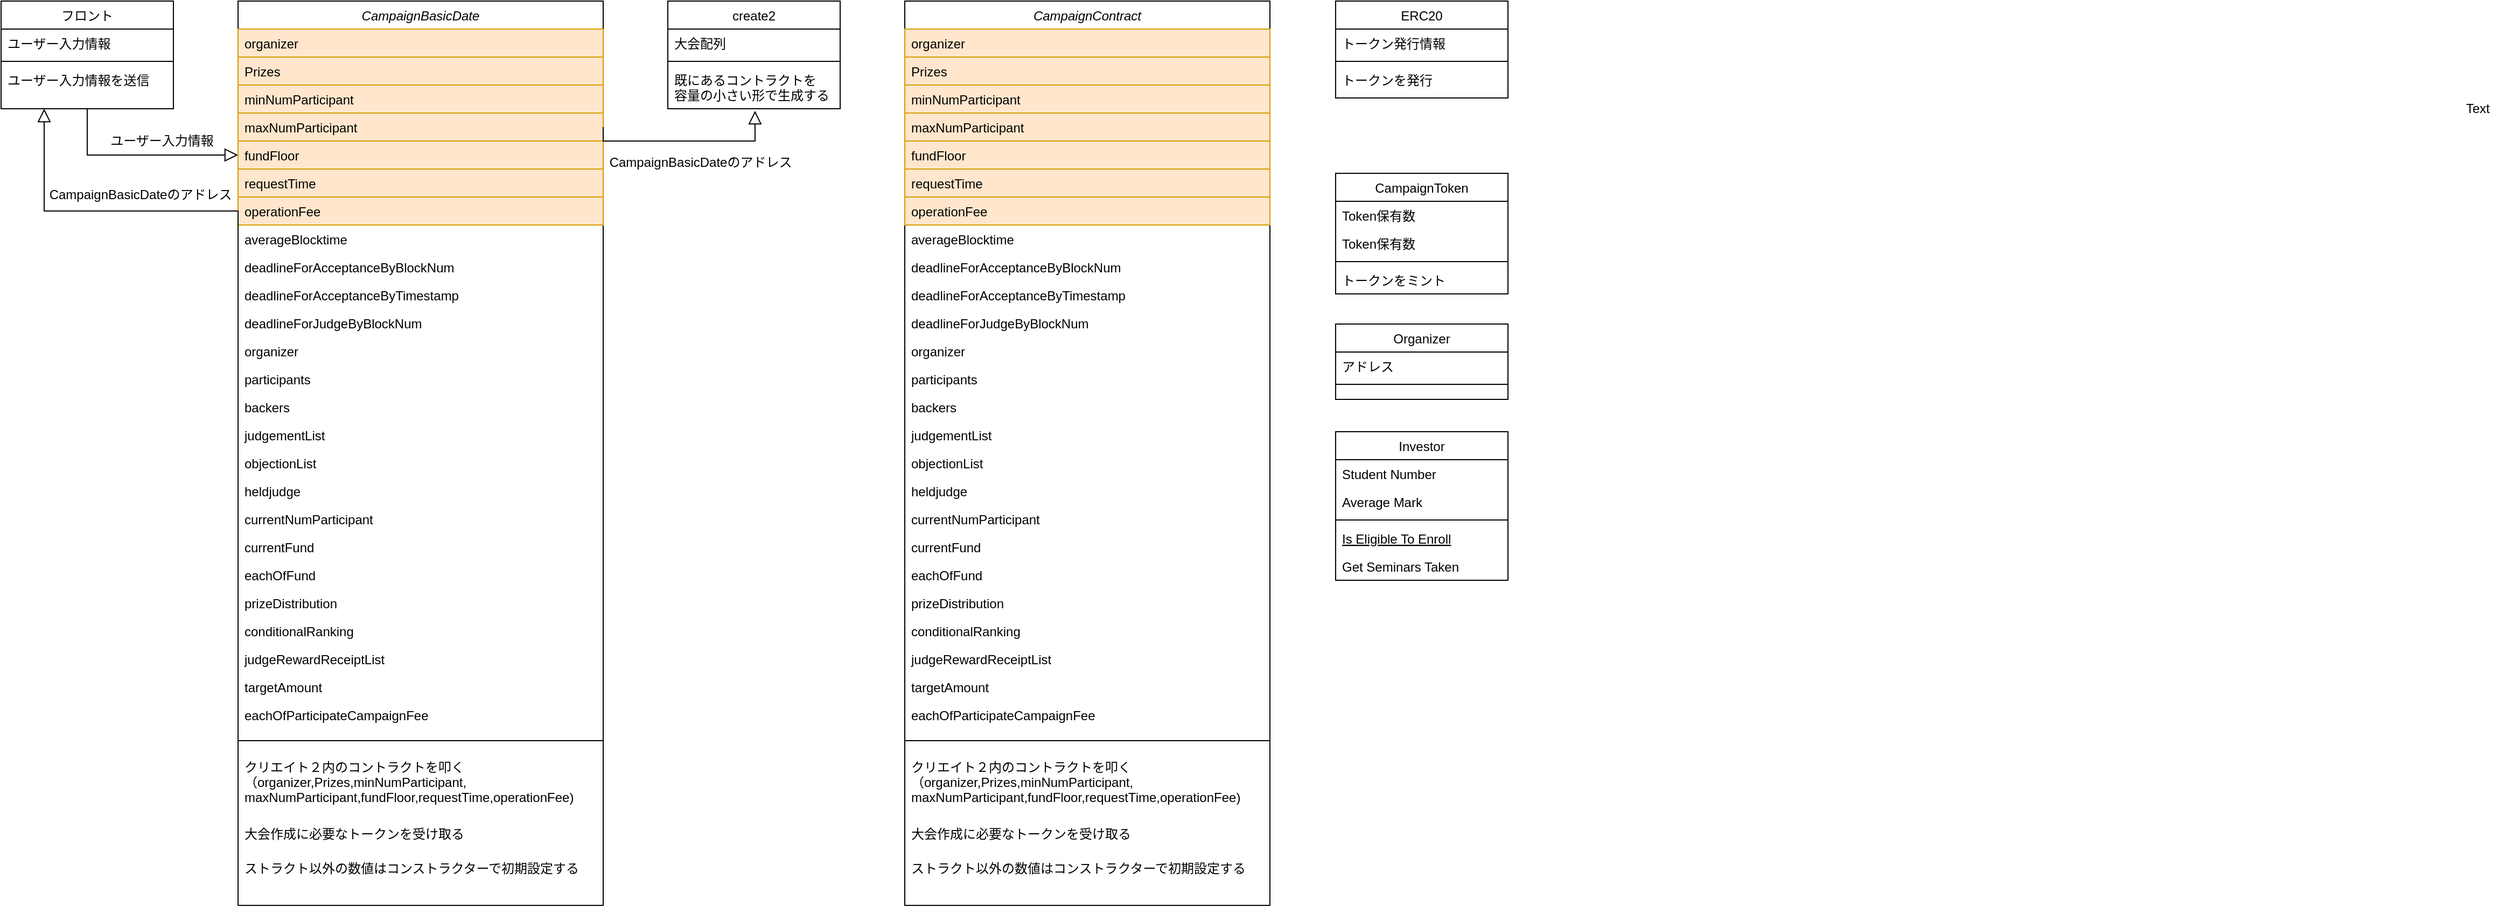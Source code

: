 <mxfile version="16.0.0" type="github">
  <diagram id="C5RBs43oDa-KdzZeNtuy" name="Page-1">
    <mxGraphModel dx="1106" dy="614" grid="1" gridSize="10" guides="1" tooltips="1" connect="1" arrows="1" fold="1" page="1" pageScale="1" pageWidth="1169" pageHeight="1654" math="0" shadow="0">
      <root>
        <mxCell id="WIyWlLk6GJQsqaUBKTNV-0" />
        <mxCell id="WIyWlLk6GJQsqaUBKTNV-1" parent="WIyWlLk6GJQsqaUBKTNV-0" />
        <mxCell id="zkfFHV4jXpPFQw0GAbJ--0" value="CampaignBasicDate" style="swimlane;fontStyle=2;align=center;verticalAlign=top;childLayout=stackLayout;horizontal=1;startSize=26;horizontalStack=0;resizeParent=1;resizeLast=0;collapsible=1;marginBottom=0;rounded=0;shadow=0;strokeWidth=1;" parent="WIyWlLk6GJQsqaUBKTNV-1" vertex="1">
          <mxGeometry x="261" y="120" width="339" height="840" as="geometry">
            <mxRectangle x="230" y="140" width="160" height="26" as="alternateBounds" />
          </mxGeometry>
        </mxCell>
        <mxCell id="zkfFHV4jXpPFQw0GAbJ--1" value="organizer" style="text;align=left;verticalAlign=top;spacingLeft=4;spacingRight=4;overflow=hidden;rotatable=0;points=[[0,0.5],[1,0.5]];portConstraint=eastwest;fillColor=#ffe6cc;strokeColor=#d79b00;" parent="zkfFHV4jXpPFQw0GAbJ--0" vertex="1">
          <mxGeometry y="26" width="339" height="26" as="geometry" />
        </mxCell>
        <mxCell id="zkfFHV4jXpPFQw0GAbJ--2" value="Prizes" style="text;align=left;verticalAlign=top;spacingLeft=4;spacingRight=4;overflow=hidden;rotatable=0;points=[[0,0.5],[1,0.5]];portConstraint=eastwest;rounded=0;shadow=0;html=0;fillColor=#ffe6cc;strokeColor=#d79b00;" parent="zkfFHV4jXpPFQw0GAbJ--0" vertex="1">
          <mxGeometry y="52" width="339" height="26" as="geometry" />
        </mxCell>
        <mxCell id="zkfFHV4jXpPFQw0GAbJ--3" value="minNumParticipant" style="text;align=left;verticalAlign=top;spacingLeft=4;spacingRight=4;overflow=hidden;rotatable=0;points=[[0,0.5],[1,0.5]];portConstraint=eastwest;rounded=0;shadow=0;html=0;fillColor=#ffe6cc;strokeColor=#d79b00;" parent="zkfFHV4jXpPFQw0GAbJ--0" vertex="1">
          <mxGeometry y="78" width="339" height="26" as="geometry" />
        </mxCell>
        <mxCell id="T_JHLDMbD4ridXpPr-zX-9" value="maxNumParticipant" style="text;align=left;verticalAlign=top;spacingLeft=4;spacingRight=4;overflow=hidden;rotatable=0;points=[[0,0.5],[1,0.5]];portConstraint=eastwest;rounded=0;shadow=0;html=0;fillColor=#ffe6cc;strokeColor=#d79b00;" vertex="1" parent="zkfFHV4jXpPFQw0GAbJ--0">
          <mxGeometry y="104" width="339" height="26" as="geometry" />
        </mxCell>
        <mxCell id="T_JHLDMbD4ridXpPr-zX-10" value="fundFloor" style="text;align=left;verticalAlign=top;spacingLeft=4;spacingRight=4;overflow=hidden;rotatable=0;points=[[0,0.5],[1,0.5]];portConstraint=eastwest;rounded=0;shadow=0;html=0;fillColor=#ffe6cc;strokeColor=#d79b00;" vertex="1" parent="zkfFHV4jXpPFQw0GAbJ--0">
          <mxGeometry y="130" width="339" height="26" as="geometry" />
        </mxCell>
        <mxCell id="T_JHLDMbD4ridXpPr-zX-19" value="requestTime" style="text;align=left;verticalAlign=top;spacingLeft=4;spacingRight=4;overflow=hidden;rotatable=0;points=[[0,0.5],[1,0.5]];portConstraint=eastwest;rounded=0;shadow=0;html=0;fillColor=#ffe6cc;strokeColor=#d79b00;" vertex="1" parent="zkfFHV4jXpPFQw0GAbJ--0">
          <mxGeometry y="156" width="339" height="26" as="geometry" />
        </mxCell>
        <mxCell id="T_JHLDMbD4ridXpPr-zX-34" value="operationFee" style="text;align=left;verticalAlign=top;spacingLeft=4;spacingRight=4;overflow=hidden;rotatable=0;points=[[0,0.5],[1,0.5]];portConstraint=eastwest;rounded=0;shadow=0;html=0;fillColor=#ffe6cc;strokeColor=#d79b00;" vertex="1" parent="zkfFHV4jXpPFQw0GAbJ--0">
          <mxGeometry y="182" width="339" height="26" as="geometry" />
        </mxCell>
        <mxCell id="T_JHLDMbD4ridXpPr-zX-20" value="averageBlocktime" style="text;align=left;verticalAlign=top;spacingLeft=4;spacingRight=4;overflow=hidden;rotatable=0;points=[[0,0.5],[1,0.5]];portConstraint=eastwest;rounded=0;shadow=0;html=0;" vertex="1" parent="zkfFHV4jXpPFQw0GAbJ--0">
          <mxGeometry y="208" width="339" height="26" as="geometry" />
        </mxCell>
        <mxCell id="T_JHLDMbD4ridXpPr-zX-29" value="deadlineForAcceptanceByBlockNum" style="text;align=left;verticalAlign=top;spacingLeft=4;spacingRight=4;overflow=hidden;rotatable=0;points=[[0,0.5],[1,0.5]];portConstraint=eastwest;rounded=0;shadow=0;html=0;" vertex="1" parent="zkfFHV4jXpPFQw0GAbJ--0">
          <mxGeometry y="234" width="339" height="26" as="geometry" />
        </mxCell>
        <mxCell id="T_JHLDMbD4ridXpPr-zX-31" value="deadlineForAcceptanceByTimestamp" style="text;align=left;verticalAlign=top;spacingLeft=4;spacingRight=4;overflow=hidden;rotatable=0;points=[[0,0.5],[1,0.5]];portConstraint=eastwest;rounded=0;shadow=0;html=0;" vertex="1" parent="zkfFHV4jXpPFQw0GAbJ--0">
          <mxGeometry y="260" width="339" height="26" as="geometry" />
        </mxCell>
        <mxCell id="T_JHLDMbD4ridXpPr-zX-32" value="deadlineForJudgeByBlockNum" style="text;align=left;verticalAlign=top;spacingLeft=4;spacingRight=4;overflow=hidden;rotatable=0;points=[[0,0.5],[1,0.5]];portConstraint=eastwest;rounded=0;shadow=0;html=0;" vertex="1" parent="zkfFHV4jXpPFQw0GAbJ--0">
          <mxGeometry y="286" width="339" height="26" as="geometry" />
        </mxCell>
        <mxCell id="T_JHLDMbD4ridXpPr-zX-33" value="organizer" style="text;align=left;verticalAlign=top;spacingLeft=4;spacingRight=4;overflow=hidden;rotatable=0;points=[[0,0.5],[1,0.5]];portConstraint=eastwest;rounded=0;shadow=0;html=0;" vertex="1" parent="zkfFHV4jXpPFQw0GAbJ--0">
          <mxGeometry y="312" width="339" height="26" as="geometry" />
        </mxCell>
        <mxCell id="T_JHLDMbD4ridXpPr-zX-35" value="participants" style="text;align=left;verticalAlign=top;spacingLeft=4;spacingRight=4;overflow=hidden;rotatable=0;points=[[0,0.5],[1,0.5]];portConstraint=eastwest;rounded=0;shadow=0;html=0;" vertex="1" parent="zkfFHV4jXpPFQw0GAbJ--0">
          <mxGeometry y="338" width="339" height="26" as="geometry" />
        </mxCell>
        <mxCell id="T_JHLDMbD4ridXpPr-zX-36" value="backers" style="text;align=left;verticalAlign=top;spacingLeft=4;spacingRight=4;overflow=hidden;rotatable=0;points=[[0,0.5],[1,0.5]];portConstraint=eastwest;rounded=0;shadow=0;html=0;" vertex="1" parent="zkfFHV4jXpPFQw0GAbJ--0">
          <mxGeometry y="364" width="339" height="26" as="geometry" />
        </mxCell>
        <mxCell id="T_JHLDMbD4ridXpPr-zX-37" value="judgementList" style="text;align=left;verticalAlign=top;spacingLeft=4;spacingRight=4;overflow=hidden;rotatable=0;points=[[0,0.5],[1,0.5]];portConstraint=eastwest;rounded=0;shadow=0;html=0;" vertex="1" parent="zkfFHV4jXpPFQw0GAbJ--0">
          <mxGeometry y="390" width="339" height="26" as="geometry" />
        </mxCell>
        <mxCell id="T_JHLDMbD4ridXpPr-zX-38" value="objectionList" style="text;align=left;verticalAlign=top;spacingLeft=4;spacingRight=4;overflow=hidden;rotatable=0;points=[[0,0.5],[1,0.5]];portConstraint=eastwest;rounded=0;shadow=0;html=0;" vertex="1" parent="zkfFHV4jXpPFQw0GAbJ--0">
          <mxGeometry y="416" width="339" height="26" as="geometry" />
        </mxCell>
        <mxCell id="T_JHLDMbD4ridXpPr-zX-39" value="heldjudge" style="text;align=left;verticalAlign=top;spacingLeft=4;spacingRight=4;overflow=hidden;rotatable=0;points=[[0,0.5],[1,0.5]];portConstraint=eastwest;rounded=0;shadow=0;html=0;" vertex="1" parent="zkfFHV4jXpPFQw0GAbJ--0">
          <mxGeometry y="442" width="339" height="26" as="geometry" />
        </mxCell>
        <mxCell id="T_JHLDMbD4ridXpPr-zX-40" value="currentNumParticipant" style="text;align=left;verticalAlign=top;spacingLeft=4;spacingRight=4;overflow=hidden;rotatable=0;points=[[0,0.5],[1,0.5]];portConstraint=eastwest;rounded=0;shadow=0;html=0;" vertex="1" parent="zkfFHV4jXpPFQw0GAbJ--0">
          <mxGeometry y="468" width="339" height="26" as="geometry" />
        </mxCell>
        <mxCell id="T_JHLDMbD4ridXpPr-zX-42" value="currentFund" style="text;align=left;verticalAlign=top;spacingLeft=4;spacingRight=4;overflow=hidden;rotatable=0;points=[[0,0.5],[1,0.5]];portConstraint=eastwest;rounded=0;shadow=0;html=0;" vertex="1" parent="zkfFHV4jXpPFQw0GAbJ--0">
          <mxGeometry y="494" width="339" height="26" as="geometry" />
        </mxCell>
        <mxCell id="T_JHLDMbD4ridXpPr-zX-43" value="eachOfFund" style="text;align=left;verticalAlign=top;spacingLeft=4;spacingRight=4;overflow=hidden;rotatable=0;points=[[0,0.5],[1,0.5]];portConstraint=eastwest;rounded=0;shadow=0;html=0;" vertex="1" parent="zkfFHV4jXpPFQw0GAbJ--0">
          <mxGeometry y="520" width="339" height="26" as="geometry" />
        </mxCell>
        <mxCell id="T_JHLDMbD4ridXpPr-zX-44" value="prizeDistribution" style="text;align=left;verticalAlign=top;spacingLeft=4;spacingRight=4;overflow=hidden;rotatable=0;points=[[0,0.5],[1,0.5]];portConstraint=eastwest;rounded=0;shadow=0;html=0;" vertex="1" parent="zkfFHV4jXpPFQw0GAbJ--0">
          <mxGeometry y="546" width="339" height="26" as="geometry" />
        </mxCell>
        <mxCell id="T_JHLDMbD4ridXpPr-zX-45" value="conditionalRanking" style="text;align=left;verticalAlign=top;spacingLeft=4;spacingRight=4;overflow=hidden;rotatable=0;points=[[0,0.5],[1,0.5]];portConstraint=eastwest;rounded=0;shadow=0;html=0;" vertex="1" parent="zkfFHV4jXpPFQw0GAbJ--0">
          <mxGeometry y="572" width="339" height="26" as="geometry" />
        </mxCell>
        <mxCell id="T_JHLDMbD4ridXpPr-zX-46" value="judgeRewardReceiptList" style="text;align=left;verticalAlign=top;spacingLeft=4;spacingRight=4;overflow=hidden;rotatable=0;points=[[0,0.5],[1,0.5]];portConstraint=eastwest;rounded=0;shadow=0;html=0;" vertex="1" parent="zkfFHV4jXpPFQw0GAbJ--0">
          <mxGeometry y="598" width="339" height="26" as="geometry" />
        </mxCell>
        <mxCell id="T_JHLDMbD4ridXpPr-zX-47" value="targetAmount" style="text;align=left;verticalAlign=top;spacingLeft=4;spacingRight=4;overflow=hidden;rotatable=0;points=[[0,0.5],[1,0.5]];portConstraint=eastwest;rounded=0;shadow=0;html=0;" vertex="1" parent="zkfFHV4jXpPFQw0GAbJ--0">
          <mxGeometry y="624" width="339" height="26" as="geometry" />
        </mxCell>
        <mxCell id="T_JHLDMbD4ridXpPr-zX-48" value="eachOfParticipateCampaignFee" style="text;align=left;verticalAlign=top;spacingLeft=4;spacingRight=4;overflow=hidden;rotatable=0;points=[[0,0.5],[1,0.5]];portConstraint=eastwest;rounded=0;shadow=0;html=0;" vertex="1" parent="zkfFHV4jXpPFQw0GAbJ--0">
          <mxGeometry y="650" width="339" height="26" as="geometry" />
        </mxCell>
        <mxCell id="zkfFHV4jXpPFQw0GAbJ--4" value="" style="line;html=1;strokeWidth=1;align=left;verticalAlign=middle;spacingTop=-1;spacingLeft=3;spacingRight=3;rotatable=0;labelPosition=right;points=[];portConstraint=eastwest;" parent="zkfFHV4jXpPFQw0GAbJ--0" vertex="1">
          <mxGeometry y="676" width="339" height="22" as="geometry" />
        </mxCell>
        <mxCell id="T_JHLDMbD4ridXpPr-zX-21" value="クリエイト２内のコントラクトを叩く&#xa;（organizer,Prizes,minNumParticipant,&#xa;maxNumParticipant,fundFloor,requestTime,operationFee)" style="text;align=left;verticalAlign=top;spacingLeft=4;spacingRight=4;overflow=hidden;rotatable=0;points=[[0,0.5],[1,0.5]];portConstraint=eastwest;" vertex="1" parent="zkfFHV4jXpPFQw0GAbJ--0">
          <mxGeometry y="698" width="339" height="62" as="geometry" />
        </mxCell>
        <mxCell id="T_JHLDMbD4ridXpPr-zX-28" value="大会作成に必要なトークンを受け取る" style="text;align=left;verticalAlign=top;spacingLeft=4;spacingRight=4;overflow=hidden;rotatable=0;points=[[0,0.5],[1,0.5]];portConstraint=eastwest;" vertex="1" parent="zkfFHV4jXpPFQw0GAbJ--0">
          <mxGeometry y="760" width="339" height="32" as="geometry" />
        </mxCell>
        <mxCell id="T_JHLDMbD4ridXpPr-zX-50" value="ストラクト以外の数値はコンストラクターで初期設定する" style="text;align=left;verticalAlign=top;spacingLeft=4;spacingRight=4;overflow=hidden;rotatable=0;points=[[0,0.5],[1,0.5]];portConstraint=eastwest;" vertex="1" parent="zkfFHV4jXpPFQw0GAbJ--0">
          <mxGeometry y="792" width="339" height="30" as="geometry" />
        </mxCell>
        <mxCell id="zkfFHV4jXpPFQw0GAbJ--6" value="Investor" style="swimlane;fontStyle=0;align=center;verticalAlign=top;childLayout=stackLayout;horizontal=1;startSize=26;horizontalStack=0;resizeParent=1;resizeLast=0;collapsible=1;marginBottom=0;rounded=0;shadow=0;strokeWidth=1;" parent="WIyWlLk6GJQsqaUBKTNV-1" vertex="1">
          <mxGeometry x="1280" y="520" width="160" height="138" as="geometry">
            <mxRectangle x="130" y="380" width="160" height="26" as="alternateBounds" />
          </mxGeometry>
        </mxCell>
        <mxCell id="zkfFHV4jXpPFQw0GAbJ--7" value="Student Number" style="text;align=left;verticalAlign=top;spacingLeft=4;spacingRight=4;overflow=hidden;rotatable=0;points=[[0,0.5],[1,0.5]];portConstraint=eastwest;" parent="zkfFHV4jXpPFQw0GAbJ--6" vertex="1">
          <mxGeometry y="26" width="160" height="26" as="geometry" />
        </mxCell>
        <mxCell id="zkfFHV4jXpPFQw0GAbJ--8" value="Average Mark" style="text;align=left;verticalAlign=top;spacingLeft=4;spacingRight=4;overflow=hidden;rotatable=0;points=[[0,0.5],[1,0.5]];portConstraint=eastwest;rounded=0;shadow=0;html=0;" parent="zkfFHV4jXpPFQw0GAbJ--6" vertex="1">
          <mxGeometry y="52" width="160" height="26" as="geometry" />
        </mxCell>
        <mxCell id="zkfFHV4jXpPFQw0GAbJ--9" value="" style="line;html=1;strokeWidth=1;align=left;verticalAlign=middle;spacingTop=-1;spacingLeft=3;spacingRight=3;rotatable=0;labelPosition=right;points=[];portConstraint=eastwest;" parent="zkfFHV4jXpPFQw0GAbJ--6" vertex="1">
          <mxGeometry y="78" width="160" height="8" as="geometry" />
        </mxCell>
        <mxCell id="zkfFHV4jXpPFQw0GAbJ--10" value="Is Eligible To Enroll" style="text;align=left;verticalAlign=top;spacingLeft=4;spacingRight=4;overflow=hidden;rotatable=0;points=[[0,0.5],[1,0.5]];portConstraint=eastwest;fontStyle=4" parent="zkfFHV4jXpPFQw0GAbJ--6" vertex="1">
          <mxGeometry y="86" width="160" height="26" as="geometry" />
        </mxCell>
        <mxCell id="zkfFHV4jXpPFQw0GAbJ--11" value="Get Seminars Taken" style="text;align=left;verticalAlign=top;spacingLeft=4;spacingRight=4;overflow=hidden;rotatable=0;points=[[0,0.5],[1,0.5]];portConstraint=eastwest;" parent="zkfFHV4jXpPFQw0GAbJ--6" vertex="1">
          <mxGeometry y="112" width="160" height="26" as="geometry" />
        </mxCell>
        <mxCell id="zkfFHV4jXpPFQw0GAbJ--12" value="" style="endArrow=block;endSize=10;endFill=0;shadow=0;strokeWidth=1;rounded=0;edgeStyle=elbowEdgeStyle;elbow=vertical;entryX=0.25;entryY=1;entryDx=0;entryDy=0;exitX=0;exitY=0.5;exitDx=0;exitDy=0;" parent="WIyWlLk6GJQsqaUBKTNV-1" source="T_JHLDMbD4ridXpPr-zX-20" target="T_JHLDMbD4ridXpPr-zX-22" edge="1">
          <mxGeometry width="160" relative="1" as="geometry">
            <mxPoint x="200" y="203" as="sourcePoint" />
            <mxPoint x="200" y="203" as="targetPoint" />
            <Array as="points">
              <mxPoint x="170" y="315" />
            </Array>
          </mxGeometry>
        </mxCell>
        <mxCell id="zkfFHV4jXpPFQw0GAbJ--13" value="Organizer" style="swimlane;fontStyle=0;align=center;verticalAlign=top;childLayout=stackLayout;horizontal=1;startSize=26;horizontalStack=0;resizeParent=1;resizeLast=0;collapsible=1;marginBottom=0;rounded=0;shadow=0;strokeWidth=1;" parent="WIyWlLk6GJQsqaUBKTNV-1" vertex="1">
          <mxGeometry x="1280" y="420" width="160" height="70" as="geometry">
            <mxRectangle x="340" y="380" width="170" height="26" as="alternateBounds" />
          </mxGeometry>
        </mxCell>
        <mxCell id="zkfFHV4jXpPFQw0GAbJ--14" value="アドレス" style="text;align=left;verticalAlign=top;spacingLeft=4;spacingRight=4;overflow=hidden;rotatable=0;points=[[0,0.5],[1,0.5]];portConstraint=eastwest;" parent="zkfFHV4jXpPFQw0GAbJ--13" vertex="1">
          <mxGeometry y="26" width="160" height="26" as="geometry" />
        </mxCell>
        <mxCell id="zkfFHV4jXpPFQw0GAbJ--15" value="" style="line;html=1;strokeWidth=1;align=left;verticalAlign=middle;spacingTop=-1;spacingLeft=3;spacingRight=3;rotatable=0;labelPosition=right;points=[];portConstraint=eastwest;" parent="zkfFHV4jXpPFQw0GAbJ--13" vertex="1">
          <mxGeometry y="52" width="160" height="8" as="geometry" />
        </mxCell>
        <mxCell id="zkfFHV4jXpPFQw0GAbJ--16" value="" style="endArrow=block;endSize=10;endFill=0;shadow=0;strokeWidth=1;rounded=0;edgeStyle=elbowEdgeStyle;elbow=vertical;exitX=0.5;exitY=1;exitDx=0;exitDy=0;entryX=0;entryY=0.5;entryDx=0;entryDy=0;" parent="WIyWlLk6GJQsqaUBKTNV-1" source="T_JHLDMbD4ridXpPr-zX-22" target="T_JHLDMbD4ridXpPr-zX-10" edge="1">
          <mxGeometry width="160" relative="1" as="geometry">
            <mxPoint x="210" y="373" as="sourcePoint" />
            <mxPoint x="210" y="280" as="targetPoint" />
            <Array as="points">
              <mxPoint x="180" y="263" />
              <mxPoint x="440" y="370" />
            </Array>
          </mxGeometry>
        </mxCell>
        <mxCell id="zkfFHV4jXpPFQw0GAbJ--17" value="CampaignToken" style="swimlane;fontStyle=0;align=center;verticalAlign=top;childLayout=stackLayout;horizontal=1;startSize=26;horizontalStack=0;resizeParent=1;resizeLast=0;collapsible=1;marginBottom=0;rounded=0;shadow=0;strokeWidth=1;" parent="WIyWlLk6GJQsqaUBKTNV-1" vertex="1">
          <mxGeometry x="1280" y="280" width="160" height="112" as="geometry">
            <mxRectangle x="550" y="140" width="160" height="26" as="alternateBounds" />
          </mxGeometry>
        </mxCell>
        <mxCell id="zkfFHV4jXpPFQw0GAbJ--18" value="Token保有数" style="text;align=left;verticalAlign=top;spacingLeft=4;spacingRight=4;overflow=hidden;rotatable=0;points=[[0,0.5],[1,0.5]];portConstraint=eastwest;" parent="zkfFHV4jXpPFQw0GAbJ--17" vertex="1">
          <mxGeometry y="26" width="160" height="26" as="geometry" />
        </mxCell>
        <mxCell id="T_JHLDMbD4ridXpPr-zX-52" value="Token保有数" style="text;align=left;verticalAlign=top;spacingLeft=4;spacingRight=4;overflow=hidden;rotatable=0;points=[[0,0.5],[1,0.5]];portConstraint=eastwest;" vertex="1" parent="zkfFHV4jXpPFQw0GAbJ--17">
          <mxGeometry y="52" width="160" height="26" as="geometry" />
        </mxCell>
        <mxCell id="zkfFHV4jXpPFQw0GAbJ--23" value="" style="line;html=1;strokeWidth=1;align=left;verticalAlign=middle;spacingTop=-1;spacingLeft=3;spacingRight=3;rotatable=0;labelPosition=right;points=[];portConstraint=eastwest;" parent="zkfFHV4jXpPFQw0GAbJ--17" vertex="1">
          <mxGeometry y="78" width="160" height="8" as="geometry" />
        </mxCell>
        <mxCell id="zkfFHV4jXpPFQw0GAbJ--24" value="トークンをミント" style="text;align=left;verticalAlign=top;spacingLeft=4;spacingRight=4;overflow=hidden;rotatable=0;points=[[0,0.5],[1,0.5]];portConstraint=eastwest;" parent="zkfFHV4jXpPFQw0GAbJ--17" vertex="1">
          <mxGeometry y="86" width="160" height="26" as="geometry" />
        </mxCell>
        <mxCell id="T_JHLDMbD4ridXpPr-zX-0" value="create2" style="swimlane;fontStyle=0;align=center;verticalAlign=top;childLayout=stackLayout;horizontal=1;startSize=26;horizontalStack=0;resizeParent=1;resizeLast=0;collapsible=1;marginBottom=0;rounded=0;shadow=0;strokeWidth=1;" vertex="1" parent="WIyWlLk6GJQsqaUBKTNV-1">
          <mxGeometry x="660" y="120" width="160" height="100" as="geometry">
            <mxRectangle x="550" y="140" width="160" height="26" as="alternateBounds" />
          </mxGeometry>
        </mxCell>
        <mxCell id="T_JHLDMbD4ridXpPr-zX-1" value="大会配列" style="text;align=left;verticalAlign=top;spacingLeft=4;spacingRight=4;overflow=hidden;rotatable=0;points=[[0,0.5],[1,0.5]];portConstraint=eastwest;" vertex="1" parent="T_JHLDMbD4ridXpPr-zX-0">
          <mxGeometry y="26" width="160" height="26" as="geometry" />
        </mxCell>
        <mxCell id="T_JHLDMbD4ridXpPr-zX-2" value="" style="line;html=1;strokeWidth=1;align=left;verticalAlign=middle;spacingTop=-1;spacingLeft=3;spacingRight=3;rotatable=0;labelPosition=right;points=[];portConstraint=eastwest;" vertex="1" parent="T_JHLDMbD4ridXpPr-zX-0">
          <mxGeometry y="52" width="160" height="8" as="geometry" />
        </mxCell>
        <mxCell id="T_JHLDMbD4ridXpPr-zX-3" value="既にあるコントラクトを&#xa;容量の小さい形で生成する" style="text;align=left;verticalAlign=top;spacingLeft=4;spacingRight=4;overflow=hidden;rotatable=0;points=[[0,0.5],[1,0.5]];portConstraint=eastwest;" vertex="1" parent="T_JHLDMbD4ridXpPr-zX-0">
          <mxGeometry y="60" width="160" height="40" as="geometry" />
        </mxCell>
        <mxCell id="T_JHLDMbD4ridXpPr-zX-5" value="ERC20" style="swimlane;fontStyle=0;align=center;verticalAlign=top;childLayout=stackLayout;horizontal=1;startSize=26;horizontalStack=0;resizeParent=1;resizeLast=0;collapsible=1;marginBottom=0;rounded=0;shadow=0;strokeWidth=1;" vertex="1" parent="WIyWlLk6GJQsqaUBKTNV-1">
          <mxGeometry x="1280" y="120" width="160" height="90" as="geometry">
            <mxRectangle x="550" y="140" width="160" height="26" as="alternateBounds" />
          </mxGeometry>
        </mxCell>
        <mxCell id="T_JHLDMbD4ridXpPr-zX-6" value="トークン発行情報" style="text;align=left;verticalAlign=top;spacingLeft=4;spacingRight=4;overflow=hidden;rotatable=0;points=[[0,0.5],[1,0.5]];portConstraint=eastwest;" vertex="1" parent="T_JHLDMbD4ridXpPr-zX-5">
          <mxGeometry y="26" width="160" height="26" as="geometry" />
        </mxCell>
        <mxCell id="T_JHLDMbD4ridXpPr-zX-7" value="" style="line;html=1;strokeWidth=1;align=left;verticalAlign=middle;spacingTop=-1;spacingLeft=3;spacingRight=3;rotatable=0;labelPosition=right;points=[];portConstraint=eastwest;" vertex="1" parent="T_JHLDMbD4ridXpPr-zX-5">
          <mxGeometry y="52" width="160" height="8" as="geometry" />
        </mxCell>
        <mxCell id="T_JHLDMbD4ridXpPr-zX-8" value="トークンを発行" style="text;align=left;verticalAlign=top;spacingLeft=4;spacingRight=4;overflow=hidden;rotatable=0;points=[[0,0.5],[1,0.5]];portConstraint=eastwest;" vertex="1" parent="T_JHLDMbD4ridXpPr-zX-5">
          <mxGeometry y="60" width="160" height="26" as="geometry" />
        </mxCell>
        <mxCell id="T_JHLDMbD4ridXpPr-zX-22" value="フロント" style="swimlane;fontStyle=0;align=center;verticalAlign=top;childLayout=stackLayout;horizontal=1;startSize=26;horizontalStack=0;resizeParent=1;resizeLast=0;collapsible=1;marginBottom=0;rounded=0;shadow=0;strokeWidth=1;" vertex="1" parent="WIyWlLk6GJQsqaUBKTNV-1">
          <mxGeometry x="41" y="120" width="160" height="100" as="geometry">
            <mxRectangle x="340" y="380" width="170" height="26" as="alternateBounds" />
          </mxGeometry>
        </mxCell>
        <mxCell id="T_JHLDMbD4ridXpPr-zX-23" value="ユーザー入力情報" style="text;align=left;verticalAlign=top;spacingLeft=4;spacingRight=4;overflow=hidden;rotatable=0;points=[[0,0.5],[1,0.5]];portConstraint=eastwest;" vertex="1" parent="T_JHLDMbD4ridXpPr-zX-22">
          <mxGeometry y="26" width="160" height="26" as="geometry" />
        </mxCell>
        <mxCell id="T_JHLDMbD4ridXpPr-zX-24" value="" style="line;html=1;strokeWidth=1;align=left;verticalAlign=middle;spacingTop=-1;spacingLeft=3;spacingRight=3;rotatable=0;labelPosition=right;points=[];portConstraint=eastwest;" vertex="1" parent="T_JHLDMbD4ridXpPr-zX-22">
          <mxGeometry y="52" width="160" height="8" as="geometry" />
        </mxCell>
        <mxCell id="T_JHLDMbD4ridXpPr-zX-25" value="ユーザー入力情報を送信" style="text;align=left;verticalAlign=top;spacingLeft=4;spacingRight=4;overflow=hidden;rotatable=0;points=[[0,0.5],[1,0.5]];portConstraint=eastwest;" vertex="1" parent="T_JHLDMbD4ridXpPr-zX-22">
          <mxGeometry y="60" width="160" height="26" as="geometry" />
        </mxCell>
        <mxCell id="T_JHLDMbD4ridXpPr-zX-26" value="ユーザー入力情報" style="text;html=1;resizable=0;points=[];;align=center;verticalAlign=middle;labelBackgroundColor=none;rounded=0;shadow=0;strokeWidth=1;fontSize=12;" vertex="1" connectable="0" parent="WIyWlLk6GJQsqaUBKTNV-1">
          <mxGeometry x="190" y="250" as="geometry" />
        </mxCell>
        <mxCell id="T_JHLDMbD4ridXpPr-zX-49" value="CampaignBasicDateのアドレス" style="text;html=1;resizable=0;points=[];;align=center;verticalAlign=middle;labelBackgroundColor=none;rounded=0;shadow=0;strokeWidth=1;fontSize=12;" vertex="1" connectable="0" parent="WIyWlLk6GJQsqaUBKTNV-1">
          <mxGeometry x="170" y="300" as="geometry" />
        </mxCell>
        <mxCell id="T_JHLDMbD4ridXpPr-zX-51" value="" style="endArrow=block;endSize=10;endFill=0;shadow=0;strokeWidth=1;rounded=0;edgeStyle=elbowEdgeStyle;elbow=vertical;exitX=1;exitY=0.5;exitDx=0;exitDy=0;entryX=0.506;entryY=1.05;entryDx=0;entryDy=0;entryPerimeter=0;" edge="1" parent="WIyWlLk6GJQsqaUBKTNV-1" source="T_JHLDMbD4ridXpPr-zX-9" target="T_JHLDMbD4ridXpPr-zX-3">
          <mxGeometry width="160" relative="1" as="geometry">
            <mxPoint x="640" y="210" as="sourcePoint" />
            <mxPoint x="780" y="253" as="targetPoint" />
            <Array as="points">
              <mxPoint x="741" y="250" />
              <mxPoint x="959" y="360" />
            </Array>
          </mxGeometry>
        </mxCell>
        <mxCell id="T_JHLDMbD4ridXpPr-zX-53" value="CampaignBasicDateのアドレス" style="text;html=1;resizable=0;points=[];;align=center;verticalAlign=middle;labelBackgroundColor=none;rounded=0;shadow=0;strokeWidth=1;fontSize=12;" vertex="1" connectable="0" parent="WIyWlLk6GJQsqaUBKTNV-1">
          <mxGeometry x="690" y="270" as="geometry" />
        </mxCell>
        <mxCell id="T_JHLDMbD4ridXpPr-zX-55" value="Text" style="text;html=1;align=center;verticalAlign=middle;resizable=0;points=[];autosize=1;strokeColor=none;fillColor=none;" vertex="1" parent="WIyWlLk6GJQsqaUBKTNV-1">
          <mxGeometry x="2320" y="210" width="40" height="20" as="geometry" />
        </mxCell>
        <mxCell id="T_JHLDMbD4ridXpPr-zX-56" value="CampaignContract" style="swimlane;fontStyle=2;align=center;verticalAlign=top;childLayout=stackLayout;horizontal=1;startSize=26;horizontalStack=0;resizeParent=1;resizeLast=0;collapsible=1;marginBottom=0;rounded=0;shadow=0;strokeWidth=1;" vertex="1" parent="WIyWlLk6GJQsqaUBKTNV-1">
          <mxGeometry x="880" y="120" width="339" height="840" as="geometry">
            <mxRectangle x="230" y="140" width="160" height="26" as="alternateBounds" />
          </mxGeometry>
        </mxCell>
        <mxCell id="T_JHLDMbD4ridXpPr-zX-57" value="organizer" style="text;align=left;verticalAlign=top;spacingLeft=4;spacingRight=4;overflow=hidden;rotatable=0;points=[[0,0.5],[1,0.5]];portConstraint=eastwest;fillColor=#ffe6cc;strokeColor=#d79b00;" vertex="1" parent="T_JHLDMbD4ridXpPr-zX-56">
          <mxGeometry y="26" width="339" height="26" as="geometry" />
        </mxCell>
        <mxCell id="T_JHLDMbD4ridXpPr-zX-58" value="Prizes" style="text;align=left;verticalAlign=top;spacingLeft=4;spacingRight=4;overflow=hidden;rotatable=0;points=[[0,0.5],[1,0.5]];portConstraint=eastwest;rounded=0;shadow=0;html=0;fillColor=#ffe6cc;strokeColor=#d79b00;" vertex="1" parent="T_JHLDMbD4ridXpPr-zX-56">
          <mxGeometry y="52" width="339" height="26" as="geometry" />
        </mxCell>
        <mxCell id="T_JHLDMbD4ridXpPr-zX-59" value="minNumParticipant" style="text;align=left;verticalAlign=top;spacingLeft=4;spacingRight=4;overflow=hidden;rotatable=0;points=[[0,0.5],[1,0.5]];portConstraint=eastwest;rounded=0;shadow=0;html=0;fillColor=#ffe6cc;strokeColor=#d79b00;" vertex="1" parent="T_JHLDMbD4ridXpPr-zX-56">
          <mxGeometry y="78" width="339" height="26" as="geometry" />
        </mxCell>
        <mxCell id="T_JHLDMbD4ridXpPr-zX-60" value="maxNumParticipant" style="text;align=left;verticalAlign=top;spacingLeft=4;spacingRight=4;overflow=hidden;rotatable=0;points=[[0,0.5],[1,0.5]];portConstraint=eastwest;rounded=0;shadow=0;html=0;fillColor=#ffe6cc;strokeColor=#d79b00;" vertex="1" parent="T_JHLDMbD4ridXpPr-zX-56">
          <mxGeometry y="104" width="339" height="26" as="geometry" />
        </mxCell>
        <mxCell id="T_JHLDMbD4ridXpPr-zX-61" value="fundFloor" style="text;align=left;verticalAlign=top;spacingLeft=4;spacingRight=4;overflow=hidden;rotatable=0;points=[[0,0.5],[1,0.5]];portConstraint=eastwest;rounded=0;shadow=0;html=0;fillColor=#ffe6cc;strokeColor=#d79b00;" vertex="1" parent="T_JHLDMbD4ridXpPr-zX-56">
          <mxGeometry y="130" width="339" height="26" as="geometry" />
        </mxCell>
        <mxCell id="T_JHLDMbD4ridXpPr-zX-62" value="requestTime" style="text;align=left;verticalAlign=top;spacingLeft=4;spacingRight=4;overflow=hidden;rotatable=0;points=[[0,0.5],[1,0.5]];portConstraint=eastwest;rounded=0;shadow=0;html=0;fillColor=#ffe6cc;strokeColor=#d79b00;" vertex="1" parent="T_JHLDMbD4ridXpPr-zX-56">
          <mxGeometry y="156" width="339" height="26" as="geometry" />
        </mxCell>
        <mxCell id="T_JHLDMbD4ridXpPr-zX-63" value="operationFee" style="text;align=left;verticalAlign=top;spacingLeft=4;spacingRight=4;overflow=hidden;rotatable=0;points=[[0,0.5],[1,0.5]];portConstraint=eastwest;rounded=0;shadow=0;html=0;fillColor=#ffe6cc;strokeColor=#d79b00;" vertex="1" parent="T_JHLDMbD4ridXpPr-zX-56">
          <mxGeometry y="182" width="339" height="26" as="geometry" />
        </mxCell>
        <mxCell id="T_JHLDMbD4ridXpPr-zX-64" value="averageBlocktime" style="text;align=left;verticalAlign=top;spacingLeft=4;spacingRight=4;overflow=hidden;rotatable=0;points=[[0,0.5],[1,0.5]];portConstraint=eastwest;rounded=0;shadow=0;html=0;" vertex="1" parent="T_JHLDMbD4ridXpPr-zX-56">
          <mxGeometry y="208" width="339" height="26" as="geometry" />
        </mxCell>
        <mxCell id="T_JHLDMbD4ridXpPr-zX-65" value="deadlineForAcceptanceByBlockNum" style="text;align=left;verticalAlign=top;spacingLeft=4;spacingRight=4;overflow=hidden;rotatable=0;points=[[0,0.5],[1,0.5]];portConstraint=eastwest;rounded=0;shadow=0;html=0;" vertex="1" parent="T_JHLDMbD4ridXpPr-zX-56">
          <mxGeometry y="234" width="339" height="26" as="geometry" />
        </mxCell>
        <mxCell id="T_JHLDMbD4ridXpPr-zX-66" value="deadlineForAcceptanceByTimestamp" style="text;align=left;verticalAlign=top;spacingLeft=4;spacingRight=4;overflow=hidden;rotatable=0;points=[[0,0.5],[1,0.5]];portConstraint=eastwest;rounded=0;shadow=0;html=0;" vertex="1" parent="T_JHLDMbD4ridXpPr-zX-56">
          <mxGeometry y="260" width="339" height="26" as="geometry" />
        </mxCell>
        <mxCell id="T_JHLDMbD4ridXpPr-zX-67" value="deadlineForJudgeByBlockNum" style="text;align=left;verticalAlign=top;spacingLeft=4;spacingRight=4;overflow=hidden;rotatable=0;points=[[0,0.5],[1,0.5]];portConstraint=eastwest;rounded=0;shadow=0;html=0;" vertex="1" parent="T_JHLDMbD4ridXpPr-zX-56">
          <mxGeometry y="286" width="339" height="26" as="geometry" />
        </mxCell>
        <mxCell id="T_JHLDMbD4ridXpPr-zX-68" value="organizer" style="text;align=left;verticalAlign=top;spacingLeft=4;spacingRight=4;overflow=hidden;rotatable=0;points=[[0,0.5],[1,0.5]];portConstraint=eastwest;rounded=0;shadow=0;html=0;" vertex="1" parent="T_JHLDMbD4ridXpPr-zX-56">
          <mxGeometry y="312" width="339" height="26" as="geometry" />
        </mxCell>
        <mxCell id="T_JHLDMbD4ridXpPr-zX-69" value="participants" style="text;align=left;verticalAlign=top;spacingLeft=4;spacingRight=4;overflow=hidden;rotatable=0;points=[[0,0.5],[1,0.5]];portConstraint=eastwest;rounded=0;shadow=0;html=0;" vertex="1" parent="T_JHLDMbD4ridXpPr-zX-56">
          <mxGeometry y="338" width="339" height="26" as="geometry" />
        </mxCell>
        <mxCell id="T_JHLDMbD4ridXpPr-zX-70" value="backers" style="text;align=left;verticalAlign=top;spacingLeft=4;spacingRight=4;overflow=hidden;rotatable=0;points=[[0,0.5],[1,0.5]];portConstraint=eastwest;rounded=0;shadow=0;html=0;" vertex="1" parent="T_JHLDMbD4ridXpPr-zX-56">
          <mxGeometry y="364" width="339" height="26" as="geometry" />
        </mxCell>
        <mxCell id="T_JHLDMbD4ridXpPr-zX-71" value="judgementList" style="text;align=left;verticalAlign=top;spacingLeft=4;spacingRight=4;overflow=hidden;rotatable=0;points=[[0,0.5],[1,0.5]];portConstraint=eastwest;rounded=0;shadow=0;html=0;" vertex="1" parent="T_JHLDMbD4ridXpPr-zX-56">
          <mxGeometry y="390" width="339" height="26" as="geometry" />
        </mxCell>
        <mxCell id="T_JHLDMbD4ridXpPr-zX-72" value="objectionList" style="text;align=left;verticalAlign=top;spacingLeft=4;spacingRight=4;overflow=hidden;rotatable=0;points=[[0,0.5],[1,0.5]];portConstraint=eastwest;rounded=0;shadow=0;html=0;" vertex="1" parent="T_JHLDMbD4ridXpPr-zX-56">
          <mxGeometry y="416" width="339" height="26" as="geometry" />
        </mxCell>
        <mxCell id="T_JHLDMbD4ridXpPr-zX-73" value="heldjudge" style="text;align=left;verticalAlign=top;spacingLeft=4;spacingRight=4;overflow=hidden;rotatable=0;points=[[0,0.5],[1,0.5]];portConstraint=eastwest;rounded=0;shadow=0;html=0;" vertex="1" parent="T_JHLDMbD4ridXpPr-zX-56">
          <mxGeometry y="442" width="339" height="26" as="geometry" />
        </mxCell>
        <mxCell id="T_JHLDMbD4ridXpPr-zX-74" value="currentNumParticipant" style="text;align=left;verticalAlign=top;spacingLeft=4;spacingRight=4;overflow=hidden;rotatable=0;points=[[0,0.5],[1,0.5]];portConstraint=eastwest;rounded=0;shadow=0;html=0;" vertex="1" parent="T_JHLDMbD4ridXpPr-zX-56">
          <mxGeometry y="468" width="339" height="26" as="geometry" />
        </mxCell>
        <mxCell id="T_JHLDMbD4ridXpPr-zX-75" value="currentFund" style="text;align=left;verticalAlign=top;spacingLeft=4;spacingRight=4;overflow=hidden;rotatable=0;points=[[0,0.5],[1,0.5]];portConstraint=eastwest;rounded=0;shadow=0;html=0;" vertex="1" parent="T_JHLDMbD4ridXpPr-zX-56">
          <mxGeometry y="494" width="339" height="26" as="geometry" />
        </mxCell>
        <mxCell id="T_JHLDMbD4ridXpPr-zX-76" value="eachOfFund" style="text;align=left;verticalAlign=top;spacingLeft=4;spacingRight=4;overflow=hidden;rotatable=0;points=[[0,0.5],[1,0.5]];portConstraint=eastwest;rounded=0;shadow=0;html=0;" vertex="1" parent="T_JHLDMbD4ridXpPr-zX-56">
          <mxGeometry y="520" width="339" height="26" as="geometry" />
        </mxCell>
        <mxCell id="T_JHLDMbD4ridXpPr-zX-77" value="prizeDistribution" style="text;align=left;verticalAlign=top;spacingLeft=4;spacingRight=4;overflow=hidden;rotatable=0;points=[[0,0.5],[1,0.5]];portConstraint=eastwest;rounded=0;shadow=0;html=0;" vertex="1" parent="T_JHLDMbD4ridXpPr-zX-56">
          <mxGeometry y="546" width="339" height="26" as="geometry" />
        </mxCell>
        <mxCell id="T_JHLDMbD4ridXpPr-zX-78" value="conditionalRanking" style="text;align=left;verticalAlign=top;spacingLeft=4;spacingRight=4;overflow=hidden;rotatable=0;points=[[0,0.5],[1,0.5]];portConstraint=eastwest;rounded=0;shadow=0;html=0;" vertex="1" parent="T_JHLDMbD4ridXpPr-zX-56">
          <mxGeometry y="572" width="339" height="26" as="geometry" />
        </mxCell>
        <mxCell id="T_JHLDMbD4ridXpPr-zX-79" value="judgeRewardReceiptList" style="text;align=left;verticalAlign=top;spacingLeft=4;spacingRight=4;overflow=hidden;rotatable=0;points=[[0,0.5],[1,0.5]];portConstraint=eastwest;rounded=0;shadow=0;html=0;" vertex="1" parent="T_JHLDMbD4ridXpPr-zX-56">
          <mxGeometry y="598" width="339" height="26" as="geometry" />
        </mxCell>
        <mxCell id="T_JHLDMbD4ridXpPr-zX-80" value="targetAmount" style="text;align=left;verticalAlign=top;spacingLeft=4;spacingRight=4;overflow=hidden;rotatable=0;points=[[0,0.5],[1,0.5]];portConstraint=eastwest;rounded=0;shadow=0;html=0;" vertex="1" parent="T_JHLDMbD4ridXpPr-zX-56">
          <mxGeometry y="624" width="339" height="26" as="geometry" />
        </mxCell>
        <mxCell id="T_JHLDMbD4ridXpPr-zX-81" value="eachOfParticipateCampaignFee" style="text;align=left;verticalAlign=top;spacingLeft=4;spacingRight=4;overflow=hidden;rotatable=0;points=[[0,0.5],[1,0.5]];portConstraint=eastwest;rounded=0;shadow=0;html=0;" vertex="1" parent="T_JHLDMbD4ridXpPr-zX-56">
          <mxGeometry y="650" width="339" height="26" as="geometry" />
        </mxCell>
        <mxCell id="T_JHLDMbD4ridXpPr-zX-82" value="" style="line;html=1;strokeWidth=1;align=left;verticalAlign=middle;spacingTop=-1;spacingLeft=3;spacingRight=3;rotatable=0;labelPosition=right;points=[];portConstraint=eastwest;" vertex="1" parent="T_JHLDMbD4ridXpPr-zX-56">
          <mxGeometry y="676" width="339" height="22" as="geometry" />
        </mxCell>
        <mxCell id="T_JHLDMbD4ridXpPr-zX-83" value="クリエイト２内のコントラクトを叩く&#xa;（organizer,Prizes,minNumParticipant,&#xa;maxNumParticipant,fundFloor,requestTime,operationFee)" style="text;align=left;verticalAlign=top;spacingLeft=4;spacingRight=4;overflow=hidden;rotatable=0;points=[[0,0.5],[1,0.5]];portConstraint=eastwest;" vertex="1" parent="T_JHLDMbD4ridXpPr-zX-56">
          <mxGeometry y="698" width="339" height="62" as="geometry" />
        </mxCell>
        <mxCell id="T_JHLDMbD4ridXpPr-zX-84" value="大会作成に必要なトークンを受け取る" style="text;align=left;verticalAlign=top;spacingLeft=4;spacingRight=4;overflow=hidden;rotatable=0;points=[[0,0.5],[1,0.5]];portConstraint=eastwest;" vertex="1" parent="T_JHLDMbD4ridXpPr-zX-56">
          <mxGeometry y="760" width="339" height="32" as="geometry" />
        </mxCell>
        <mxCell id="T_JHLDMbD4ridXpPr-zX-85" value="ストラクト以外の数値はコンストラクターで初期設定する" style="text;align=left;verticalAlign=top;spacingLeft=4;spacingRight=4;overflow=hidden;rotatable=0;points=[[0,0.5],[1,0.5]];portConstraint=eastwest;" vertex="1" parent="T_JHLDMbD4ridXpPr-zX-56">
          <mxGeometry y="792" width="339" height="30" as="geometry" />
        </mxCell>
      </root>
    </mxGraphModel>
  </diagram>
</mxfile>
